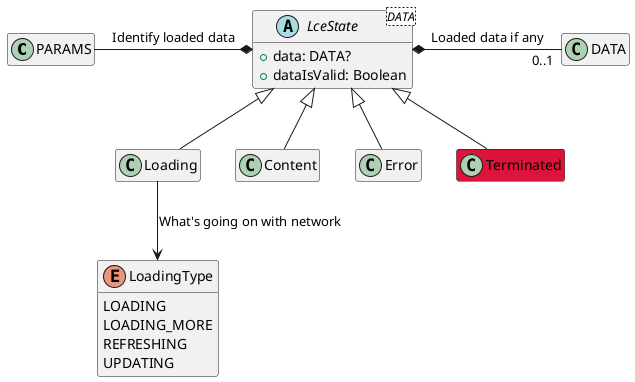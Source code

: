 @startuml

hide empty members

class PARAMS
PARAMS -* LceState: Identify loaded data

abstract class LceState<DATA> {
    +data: DATA?
    +dataIsValid: Boolean
}
LceState <|-- Loading
LceState <|-- Content
LceState <|-- Error
LceState <|-- Terminated
LceState *- "0..1" DATA: Loaded data if any

class DATA

class Loading
Loading --> LoadingType: What's going on with network

enum LoadingType {
    LOADING
    LOADING_MORE
    REFRESHING
    UPDATING
}

class Content

class Error

class Terminated #Crimson

@enduml